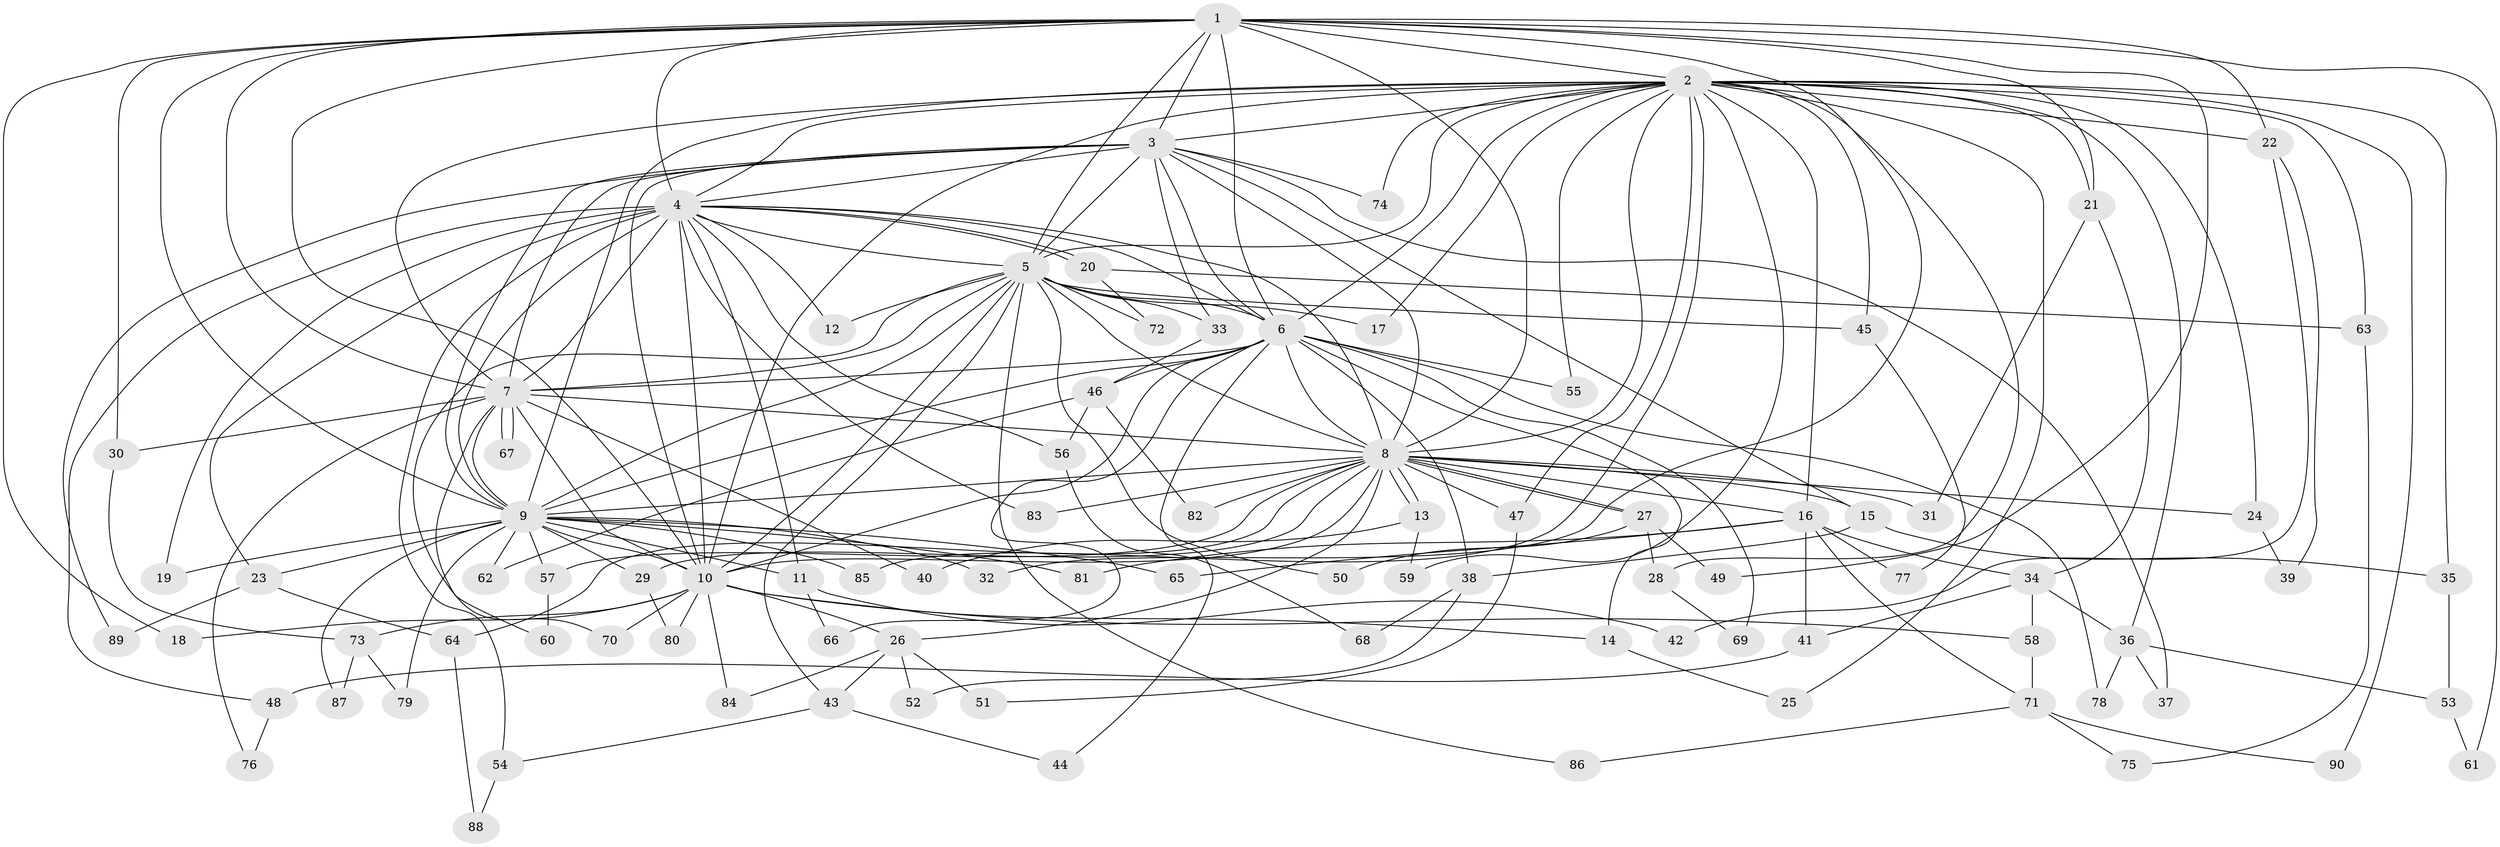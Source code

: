 // coarse degree distribution, {13: 0.015625, 14: 0.03125, 21: 0.015625, 4: 0.140625, 16: 0.03125, 2: 0.28125, 15: 0.015625, 3: 0.3125, 5: 0.078125, 1: 0.015625, 22: 0.015625, 8: 0.015625, 17: 0.015625, 20: 0.015625}
// Generated by graph-tools (version 1.1) at 2025/36/03/04/25 23:36:18]
// undirected, 90 vertices, 205 edges
graph export_dot {
  node [color=gray90,style=filled];
  1;
  2;
  3;
  4;
  5;
  6;
  7;
  8;
  9;
  10;
  11;
  12;
  13;
  14;
  15;
  16;
  17;
  18;
  19;
  20;
  21;
  22;
  23;
  24;
  25;
  26;
  27;
  28;
  29;
  30;
  31;
  32;
  33;
  34;
  35;
  36;
  37;
  38;
  39;
  40;
  41;
  42;
  43;
  44;
  45;
  46;
  47;
  48;
  49;
  50;
  51;
  52;
  53;
  54;
  55;
  56;
  57;
  58;
  59;
  60;
  61;
  62;
  63;
  64;
  65;
  66;
  67;
  68;
  69;
  70;
  71;
  72;
  73;
  74;
  75;
  76;
  77;
  78;
  79;
  80;
  81;
  82;
  83;
  84;
  85;
  86;
  87;
  88;
  89;
  90;
  1 -- 2;
  1 -- 3;
  1 -- 4;
  1 -- 5;
  1 -- 6;
  1 -- 7;
  1 -- 8;
  1 -- 9;
  1 -- 10;
  1 -- 18;
  1 -- 21;
  1 -- 22;
  1 -- 30;
  1 -- 32;
  1 -- 49;
  1 -- 61;
  2 -- 3;
  2 -- 4;
  2 -- 5;
  2 -- 6;
  2 -- 7;
  2 -- 8;
  2 -- 9;
  2 -- 10;
  2 -- 16;
  2 -- 17;
  2 -- 21;
  2 -- 22;
  2 -- 24;
  2 -- 25;
  2 -- 28;
  2 -- 35;
  2 -- 36;
  2 -- 45;
  2 -- 47;
  2 -- 55;
  2 -- 59;
  2 -- 63;
  2 -- 74;
  2 -- 85;
  2 -- 90;
  3 -- 4;
  3 -- 5;
  3 -- 6;
  3 -- 7;
  3 -- 8;
  3 -- 9;
  3 -- 10;
  3 -- 15;
  3 -- 33;
  3 -- 37;
  3 -- 74;
  3 -- 89;
  4 -- 5;
  4 -- 6;
  4 -- 7;
  4 -- 8;
  4 -- 9;
  4 -- 10;
  4 -- 11;
  4 -- 12;
  4 -- 19;
  4 -- 20;
  4 -- 20;
  4 -- 23;
  4 -- 48;
  4 -- 54;
  4 -- 56;
  4 -- 83;
  5 -- 6;
  5 -- 7;
  5 -- 8;
  5 -- 9;
  5 -- 10;
  5 -- 12;
  5 -- 17;
  5 -- 33;
  5 -- 43;
  5 -- 45;
  5 -- 50;
  5 -- 70;
  5 -- 72;
  5 -- 86;
  6 -- 7;
  6 -- 8;
  6 -- 9;
  6 -- 10;
  6 -- 14;
  6 -- 38;
  6 -- 44;
  6 -- 46;
  6 -- 55;
  6 -- 66;
  6 -- 69;
  6 -- 78;
  7 -- 8;
  7 -- 9;
  7 -- 10;
  7 -- 30;
  7 -- 40;
  7 -- 60;
  7 -- 67;
  7 -- 67;
  7 -- 76;
  8 -- 9;
  8 -- 10;
  8 -- 13;
  8 -- 13;
  8 -- 15;
  8 -- 16;
  8 -- 24;
  8 -- 26;
  8 -- 27;
  8 -- 27;
  8 -- 29;
  8 -- 31;
  8 -- 47;
  8 -- 57;
  8 -- 64;
  8 -- 82;
  8 -- 83;
  9 -- 10;
  9 -- 11;
  9 -- 19;
  9 -- 23;
  9 -- 29;
  9 -- 32;
  9 -- 57;
  9 -- 62;
  9 -- 65;
  9 -- 79;
  9 -- 81;
  9 -- 85;
  9 -- 87;
  10 -- 14;
  10 -- 18;
  10 -- 26;
  10 -- 58;
  10 -- 70;
  10 -- 73;
  10 -- 80;
  10 -- 84;
  11 -- 42;
  11 -- 66;
  13 -- 40;
  13 -- 59;
  14 -- 25;
  15 -- 35;
  15 -- 38;
  16 -- 34;
  16 -- 41;
  16 -- 65;
  16 -- 71;
  16 -- 77;
  16 -- 81;
  20 -- 63;
  20 -- 72;
  21 -- 31;
  21 -- 34;
  22 -- 39;
  22 -- 42;
  23 -- 64;
  23 -- 89;
  24 -- 39;
  26 -- 43;
  26 -- 51;
  26 -- 52;
  26 -- 84;
  27 -- 28;
  27 -- 49;
  27 -- 50;
  28 -- 69;
  29 -- 80;
  30 -- 73;
  33 -- 46;
  34 -- 36;
  34 -- 41;
  34 -- 58;
  35 -- 53;
  36 -- 37;
  36 -- 53;
  36 -- 78;
  38 -- 52;
  38 -- 68;
  41 -- 48;
  43 -- 44;
  43 -- 54;
  45 -- 77;
  46 -- 56;
  46 -- 62;
  46 -- 82;
  47 -- 51;
  48 -- 76;
  53 -- 61;
  54 -- 88;
  56 -- 68;
  57 -- 60;
  58 -- 71;
  63 -- 75;
  64 -- 88;
  71 -- 75;
  71 -- 86;
  71 -- 90;
  73 -- 79;
  73 -- 87;
}
